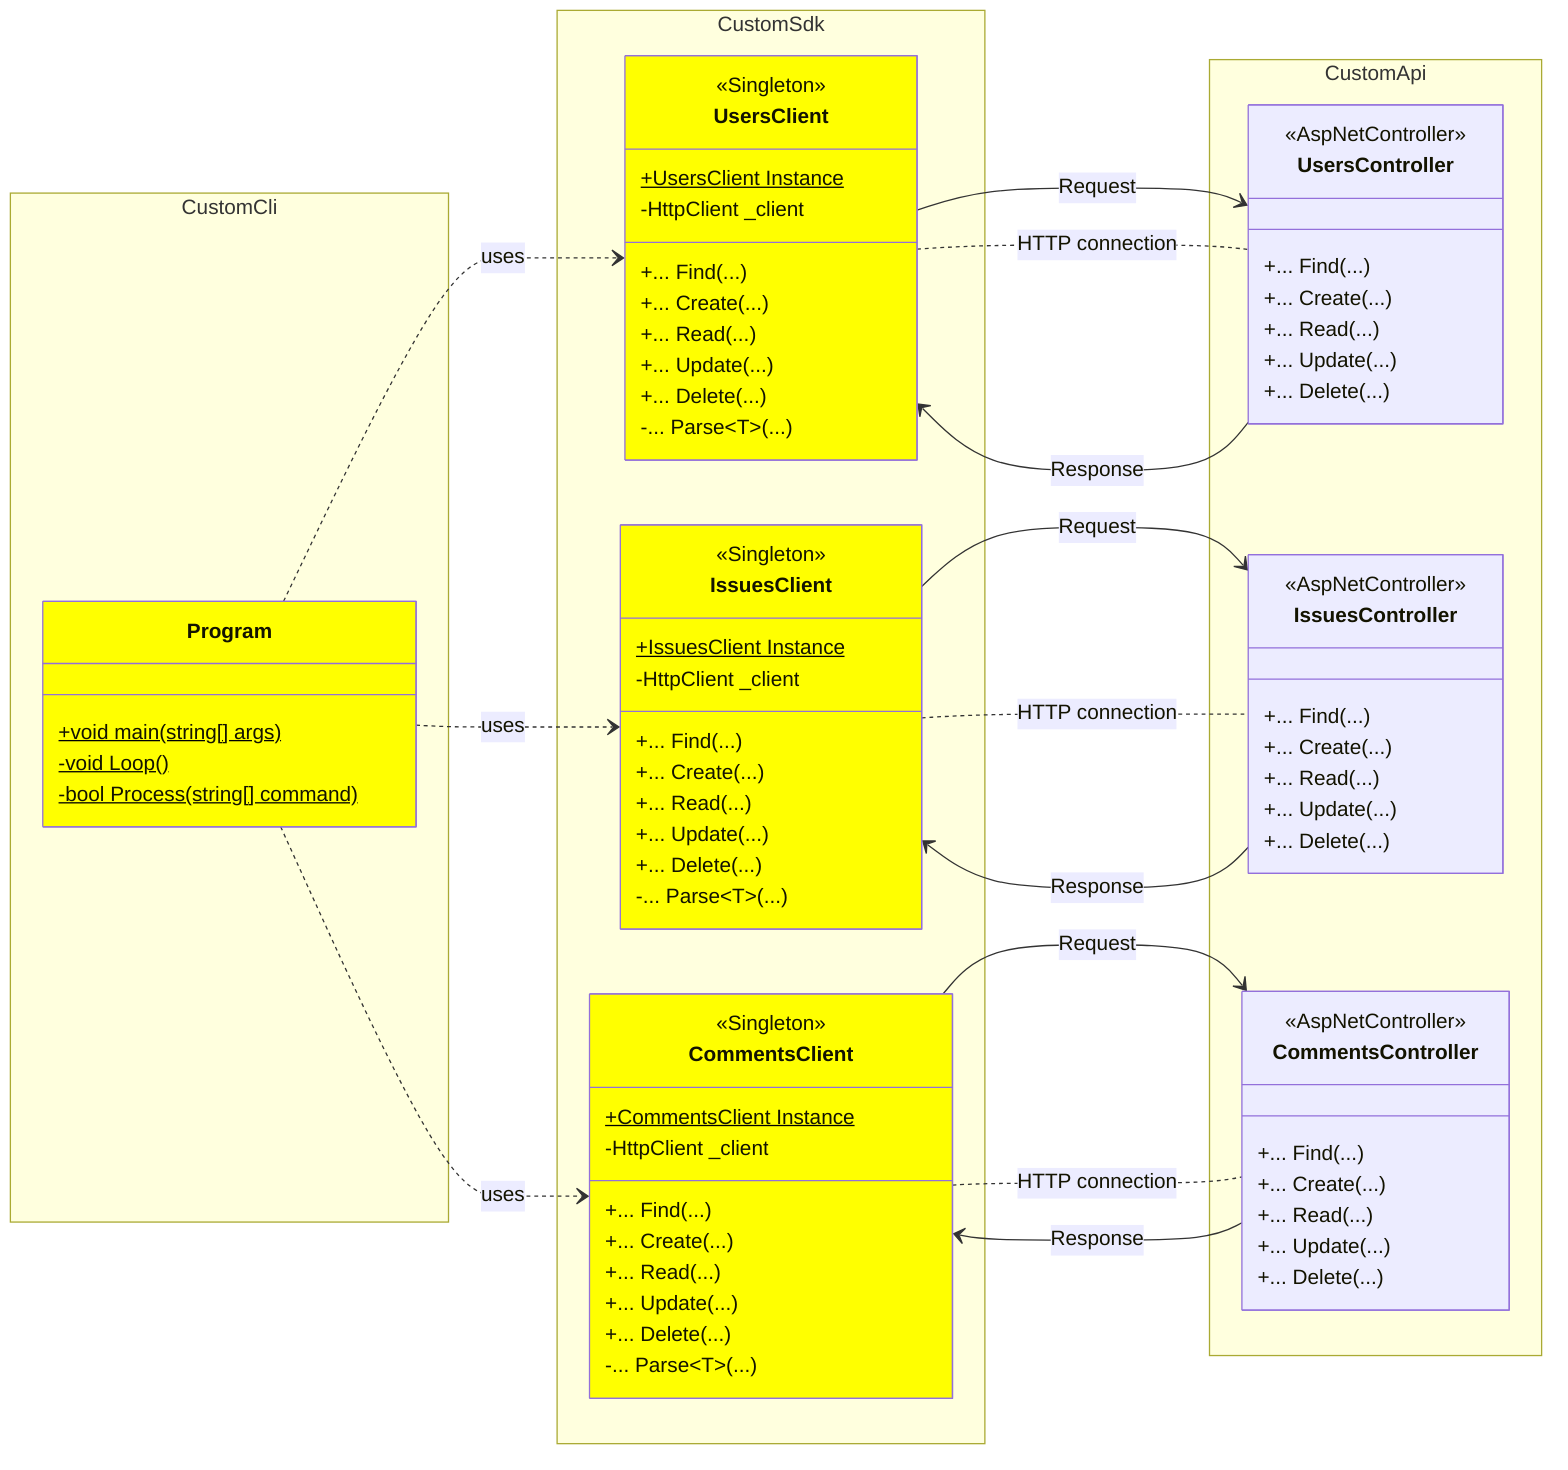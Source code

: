 classDiagram

    direction LR

    namespace CustomApi {
        class UsersController {
            <<AspNetController>>
            +... Find(...)
            +... Create(...)
            +... Read(...)
            +... Update(...)
            +... Delete(...)
        }
        class IssuesController {
            <<AspNetController>>
            +... Find(...)
            +... Create(...)
            +... Read(...)
            +... Update(...)
            +... Delete(...)
        }
        class CommentsController {
            <<AspNetController>>
            +... Find(...)
            +... Create(...)
            +... Read(...)
            +... Update(...)
            +... Delete(...)
        }
    }

    namespace CustomSdk {
        class UsersClient {
            <<Singleton>>
            +UsersClient Instance$
            -HttpClient _client
            +... Find(...)
            +... Create(...)
            +... Read(...)
            +... Update(...)
            +... Delete(...)
            -... Parse~T~(...)
        }
        class IssuesClient {
            <<Singleton>>
            +IssuesClient Instance$
            -HttpClient _client
            +... Find(...)
            +... Create(...)
            +... Read(...)
            +... Update(...)
            +... Delete(...)
            -... Parse~T~(...)
        }
        class CommentsClient {
            <<Singleton>>
            +CommentsClient Instance$
            -HttpClient _client
            +... Find(...)
            +... Create(...)
            +... Read(...)
            +... Update(...)
            +... Delete(...)
            -... Parse~T~(...)
        }
    }

    namespace CustomCli {
        class Program {
            +void main(string[] args)$
            -void Loop()$
            -bool Process(string[] command)$
        }
    }

    Program ..> UsersClient : uses
    Program ..> IssuesClient : uses
    Program ..> CommentsClient : uses

    UsersClient --> UsersController : Request
    UsersClient .. UsersController : HTTP connection
    UsersClient <-- UsersController : Response

    IssuesClient --> IssuesController : Request
    IssuesClient .. IssuesController : HTTP connection
    IssuesClient <-- IssuesController : Response

    CommentsClient --> CommentsController : Request
    CommentsClient .. CommentsController : HTTP connection
    CommentsClient <-- CommentsController : Response

    style Program fill:yellow
    style UsersClient fill:yellow
    style IssuesClient fill:yellow
    style CommentsClient fill:yellow